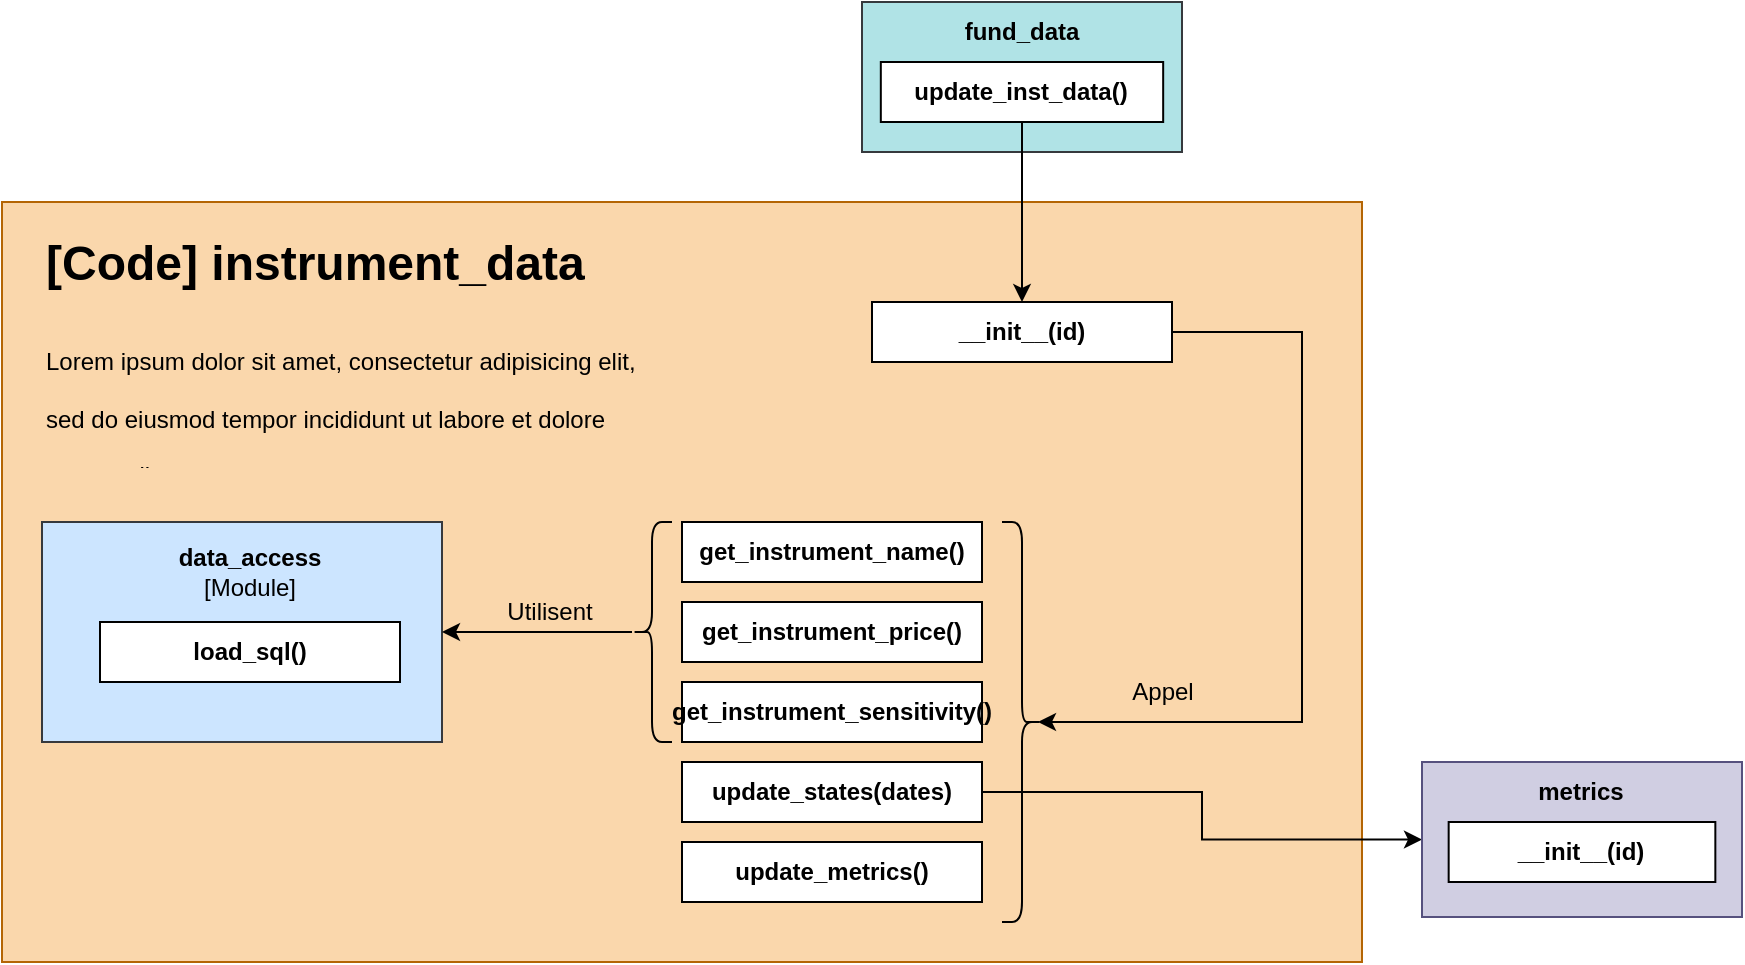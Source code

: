 <mxfile version="27.2.0">
  <diagram name="Page-1" id="Q03mOEjLCUK7g8BEIFQ6">
    <mxGraphModel dx="1418" dy="828" grid="1" gridSize="10" guides="1" tooltips="1" connect="1" arrows="1" fold="1" page="1" pageScale="1" pageWidth="827" pageHeight="1169" math="0" shadow="0">
      <root>
        <mxCell id="0" />
        <mxCell id="1" parent="0" />
        <mxCell id="dNTM_w17dcvoNcmzV2YH-1" value="&lt;div&gt;&lt;div&gt;&lt;div&gt;&lt;br&gt;&lt;/div&gt;&lt;/div&gt;&lt;/div&gt;" style="rounded=0;whiteSpace=wrap;html=1;fillColor=#fad7ac;strokeColor=#b46504;" vertex="1" parent="1">
          <mxGeometry x="110" y="340" width="680" height="380" as="geometry" />
        </mxCell>
        <mxCell id="dNTM_w17dcvoNcmzV2YH-4" value="" style="group" vertex="1" connectable="0" parent="1">
          <mxGeometry x="130" y="500" width="200" height="110" as="geometry" />
        </mxCell>
        <mxCell id="dNTM_w17dcvoNcmzV2YH-5" value="" style="rounded=0;whiteSpace=wrap;html=1;fillColor=#cce5ff;strokeColor=#36393d;" vertex="1" parent="dNTM_w17dcvoNcmzV2YH-4">
          <mxGeometry width="200" height="110" as="geometry" />
        </mxCell>
        <mxCell id="dNTM_w17dcvoNcmzV2YH-6" value="&lt;b&gt;load_sql()&lt;/b&gt;" style="rounded=0;whiteSpace=wrap;html=1;" vertex="1" parent="dNTM_w17dcvoNcmzV2YH-4">
          <mxGeometry x="29" y="50" width="150" height="30" as="geometry" />
        </mxCell>
        <mxCell id="dNTM_w17dcvoNcmzV2YH-7" value="&lt;b&gt;data_access&lt;/b&gt;&lt;div&gt;[Module]&lt;/div&gt;" style="text;html=1;align=center;verticalAlign=middle;whiteSpace=wrap;rounded=0;" vertex="1" parent="dNTM_w17dcvoNcmzV2YH-4">
          <mxGeometry x="74" y="10" width="60" height="30" as="geometry" />
        </mxCell>
        <mxCell id="dNTM_w17dcvoNcmzV2YH-8" value="&lt;b&gt;get_instrument_name()&lt;/b&gt;" style="rounded=0;whiteSpace=wrap;html=1;" vertex="1" parent="1">
          <mxGeometry x="450" y="500" width="150" height="30" as="geometry" />
        </mxCell>
        <mxCell id="dNTM_w17dcvoNcmzV2YH-9" value="&lt;b&gt;get_instrument_price()&lt;/b&gt;" style="rounded=0;whiteSpace=wrap;html=1;" vertex="1" parent="1">
          <mxGeometry x="450" y="540" width="150" height="30" as="geometry" />
        </mxCell>
        <mxCell id="dNTM_w17dcvoNcmzV2YH-10" value="&lt;b&gt;get_instrument_sensitivity()&lt;/b&gt;" style="rounded=0;whiteSpace=wrap;html=1;" vertex="1" parent="1">
          <mxGeometry x="450" y="580" width="150" height="30" as="geometry" />
        </mxCell>
        <mxCell id="dNTM_w17dcvoNcmzV2YH-12" style="edgeStyle=orthogonalEdgeStyle;rounded=0;orthogonalLoop=1;jettySize=auto;html=1;entryX=1;entryY=0.5;entryDx=0;entryDy=0;" edge="1" parent="1" source="dNTM_w17dcvoNcmzV2YH-11" target="dNTM_w17dcvoNcmzV2YH-5">
          <mxGeometry relative="1" as="geometry" />
        </mxCell>
        <mxCell id="dNTM_w17dcvoNcmzV2YH-11" value="" style="shape=curlyBracket;whiteSpace=wrap;html=1;rounded=1;labelPosition=left;verticalLabelPosition=middle;align=right;verticalAlign=middle;" vertex="1" parent="1">
          <mxGeometry x="425" y="500" width="20" height="110" as="geometry" />
        </mxCell>
        <mxCell id="dNTM_w17dcvoNcmzV2YH-13" value="Utilisent" style="text;html=1;align=center;verticalAlign=middle;whiteSpace=wrap;rounded=0;" vertex="1" parent="1">
          <mxGeometry x="354" y="530" width="60" height="30" as="geometry" />
        </mxCell>
        <mxCell id="dNTM_w17dcvoNcmzV2YH-14" value="&lt;h1 style=&quot;margin-top: 0px;&quot;&gt;&lt;span style=&quot;background-color: transparent; color: light-dark(rgb(0, 0, 0), rgb(255, 255, 255));&quot;&gt;[Code] instrument_data&lt;/span&gt;&lt;/h1&gt;&lt;h1 style=&quot;margin-top: 0px;&quot;&gt;&lt;span style=&quot;background-color: transparent; color: light-dark(rgb(0, 0, 0), rgb(255, 255, 255)); font-size: 12px; font-weight: normal;&quot;&gt;Lorem ipsum dolor sit amet, consectetur adipisicing elit, sed do eiusmod tempor incididunt ut labore et dolore magna aliqua.&lt;/span&gt;&lt;/h1&gt;" style="text;html=1;whiteSpace=wrap;overflow=hidden;rounded=0;" vertex="1" parent="1">
          <mxGeometry x="130" y="350" width="310" height="120" as="geometry" />
        </mxCell>
        <mxCell id="dNTM_w17dcvoNcmzV2YH-36" style="edgeStyle=orthogonalEdgeStyle;rounded=0;orthogonalLoop=1;jettySize=auto;html=1;entryX=0;entryY=0.5;entryDx=0;entryDy=0;" edge="1" parent="1" source="dNTM_w17dcvoNcmzV2YH-18" target="dNTM_w17dcvoNcmzV2YH-32">
          <mxGeometry relative="1" as="geometry" />
        </mxCell>
        <mxCell id="dNTM_w17dcvoNcmzV2YH-18" value="&lt;b&gt;update_states(dates)&lt;/b&gt;" style="rounded=0;whiteSpace=wrap;html=1;" vertex="1" parent="1">
          <mxGeometry x="450" y="620" width="150" height="30" as="geometry" />
        </mxCell>
        <mxCell id="dNTM_w17dcvoNcmzV2YH-19" value="&lt;b&gt;update_metrics()&lt;/b&gt;" style="rounded=0;whiteSpace=wrap;html=1;" vertex="1" parent="1">
          <mxGeometry x="450" y="660" width="150" height="30" as="geometry" />
        </mxCell>
        <mxCell id="dNTM_w17dcvoNcmzV2YH-20" value="" style="shape=curlyBracket;whiteSpace=wrap;html=1;rounded=1;labelPosition=left;verticalLabelPosition=middle;align=right;verticalAlign=middle;flipV=1;flipH=1;" vertex="1" parent="1">
          <mxGeometry x="610" y="500" width="20" height="200" as="geometry" />
        </mxCell>
        <mxCell id="dNTM_w17dcvoNcmzV2YH-23" style="edgeStyle=orthogonalEdgeStyle;rounded=0;orthogonalLoop=1;jettySize=auto;html=1;entryX=0.1;entryY=0.5;entryDx=0;entryDy=0;entryPerimeter=0;" edge="1" parent="1" source="dNTM_w17dcvoNcmzV2YH-21" target="dNTM_w17dcvoNcmzV2YH-20">
          <mxGeometry relative="1" as="geometry">
            <mxPoint x="880" y="610" as="targetPoint" />
            <Array as="points">
              <mxPoint x="760" y="405" />
              <mxPoint x="760" y="600" />
            </Array>
          </mxGeometry>
        </mxCell>
        <mxCell id="dNTM_w17dcvoNcmzV2YH-21" value="&lt;b&gt;__init__(id)&lt;/b&gt;" style="rounded=0;whiteSpace=wrap;html=1;" vertex="1" parent="1">
          <mxGeometry x="545" y="390" width="150" height="30" as="geometry" />
        </mxCell>
        <mxCell id="dNTM_w17dcvoNcmzV2YH-28" value="" style="group" vertex="1" connectable="0" parent="1">
          <mxGeometry x="540" y="240" width="160" height="75" as="geometry" />
        </mxCell>
        <mxCell id="dNTM_w17dcvoNcmzV2YH-25" value="&lt;div&gt;&lt;div&gt;&lt;div&gt;&lt;br&gt;&lt;/div&gt;&lt;/div&gt;&lt;/div&gt;" style="rounded=0;whiteSpace=wrap;html=1;fillColor=light-dark(#b0e3e6, #182e44);strokeColor=#36393d;" vertex="1" parent="dNTM_w17dcvoNcmzV2YH-28">
          <mxGeometry width="160" height="75" as="geometry" />
        </mxCell>
        <mxCell id="dNTM_w17dcvoNcmzV2YH-26" value="&lt;b&gt;update_inst_data()&lt;/b&gt;" style="rounded=0;whiteSpace=wrap;html=1;" vertex="1" parent="dNTM_w17dcvoNcmzV2YH-28">
          <mxGeometry x="9.412" y="30" width="141.176" height="30" as="geometry" />
        </mxCell>
        <mxCell id="dNTM_w17dcvoNcmzV2YH-27" value="&lt;b&gt;fund_data&lt;/b&gt;" style="text;html=1;align=center;verticalAlign=middle;whiteSpace=wrap;rounded=0;" vertex="1" parent="dNTM_w17dcvoNcmzV2YH-28">
          <mxGeometry x="51.765" width="56.471" height="30" as="geometry" />
        </mxCell>
        <mxCell id="dNTM_w17dcvoNcmzV2YH-29" style="edgeStyle=orthogonalEdgeStyle;rounded=0;orthogonalLoop=1;jettySize=auto;html=1;" edge="1" parent="1" source="dNTM_w17dcvoNcmzV2YH-26" target="dNTM_w17dcvoNcmzV2YH-21">
          <mxGeometry relative="1" as="geometry" />
        </mxCell>
        <mxCell id="dNTM_w17dcvoNcmzV2YH-30" value="Appel" style="text;html=1;align=center;verticalAlign=middle;whiteSpace=wrap;rounded=0;" vertex="1" parent="1">
          <mxGeometry x="640" y="570" width="101" height="30" as="geometry" />
        </mxCell>
        <mxCell id="dNTM_w17dcvoNcmzV2YH-31" value="" style="group" vertex="1" connectable="0" parent="1">
          <mxGeometry x="820" y="620" width="160" height="77.5" as="geometry" />
        </mxCell>
        <mxCell id="dNTM_w17dcvoNcmzV2YH-32" value="" style="rounded=0;whiteSpace=wrap;html=1;fillColor=#d0cee2;strokeColor=#56517e;" vertex="1" parent="dNTM_w17dcvoNcmzV2YH-31">
          <mxGeometry width="160" height="77.5" as="geometry" />
        </mxCell>
        <mxCell id="dNTM_w17dcvoNcmzV2YH-33" value="&lt;b&gt;metrics&lt;/b&gt;" style="text;html=1;align=center;verticalAlign=middle;whiteSpace=wrap;rounded=0;" vertex="1" parent="dNTM_w17dcvoNcmzV2YH-31">
          <mxGeometry x="53.333" width="53.333" height="30" as="geometry" />
        </mxCell>
        <mxCell id="dNTM_w17dcvoNcmzV2YH-34" value="&lt;b&gt;__init__(id)&lt;/b&gt;" style="rounded=0;whiteSpace=wrap;html=1;" vertex="1" parent="dNTM_w17dcvoNcmzV2YH-31">
          <mxGeometry x="13.333" y="30" width="133.333" height="30" as="geometry" />
        </mxCell>
      </root>
    </mxGraphModel>
  </diagram>
</mxfile>
